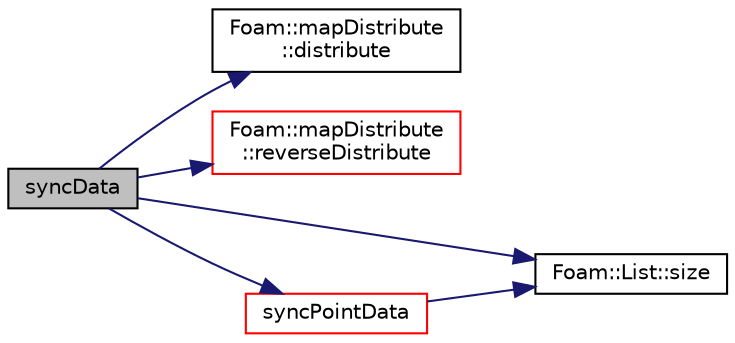 digraph "syncData"
{
  bgcolor="transparent";
  edge [fontname="Helvetica",fontsize="10",labelfontname="Helvetica",labelfontsize="10"];
  node [fontname="Helvetica",fontsize="10",shape=record];
  rankdir="LR";
  Node2347 [label="syncData",height=0.2,width=0.4,color="black", fillcolor="grey75", style="filled", fontcolor="black"];
  Node2347 -> Node2348 [color="midnightblue",fontsize="10",style="solid",fontname="Helvetica"];
  Node2348 [label="Foam::mapDistribute\l::distribute",height=0.2,width=0.4,color="black",URL="$a28513.html#a93e1a643307eb8869f583019ca92cec2",tooltip="Distribute data using default commsType. "];
  Node2347 -> Node2349 [color="midnightblue",fontsize="10",style="solid",fontname="Helvetica"];
  Node2349 [label="Foam::mapDistribute\l::reverseDistribute",height=0.2,width=0.4,color="red",URL="$a28513.html#af4843479bbb5ce26fab0dbefd525c410",tooltip="Reverse distribute data using default commsType. "];
  Node2347 -> Node2352 [color="midnightblue",fontsize="10",style="solid",fontname="Helvetica"];
  Node2352 [label="Foam::List::size",height=0.2,width=0.4,color="black",URL="$a26833.html#a8a5f6fa29bd4b500caf186f60245b384",tooltip="Override size to be inconsistent with allocated storage. "];
  Node2347 -> Node2408 [color="midnightblue",fontsize="10",style="solid",fontname="Helvetica"];
  Node2408 [label="syncPointData",height=0.2,width=0.4,color="red",URL="$a28485.html#ab1fec26488731ebaf36bbaab0bec89ea",tooltip="Helper to synchronise coupled patch point data. "];
  Node2408 -> Node2352 [color="midnightblue",fontsize="10",style="solid",fontname="Helvetica"];
}
